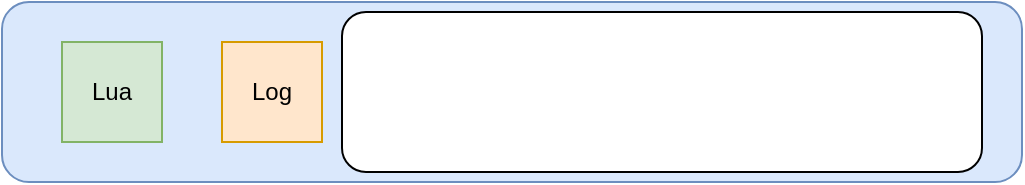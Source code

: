 <mxfile version="14.6.13" type="device"><diagram id="aGYU6lFYlJ56CLiCtA7v" name="第 1 页"><mxGraphModel dx="1026" dy="682" grid="1" gridSize="10" guides="1" tooltips="1" connect="1" arrows="1" fold="1" page="1" pageScale="1" pageWidth="827" pageHeight="1169" math="0" shadow="0"><root><mxCell id="0"/><mxCell id="1" parent="0"/><mxCell id="45HvnBrgoEVL6rG7dDd7-2" value="" style="rounded=1;whiteSpace=wrap;html=1;fillColor=#dae8fc;strokeColor=#6c8ebf;" vertex="1" parent="1"><mxGeometry x="180" y="320" width="510" height="90" as="geometry"/></mxCell><mxCell id="45HvnBrgoEVL6rG7dDd7-3" value="Lua" style="whiteSpace=wrap;html=1;aspect=fixed;fillColor=#d5e8d4;strokeColor=#82b366;" vertex="1" parent="1"><mxGeometry x="210" y="340" width="50" height="50" as="geometry"/></mxCell><mxCell id="45HvnBrgoEVL6rG7dDd7-4" value="Log" style="whiteSpace=wrap;html=1;aspect=fixed;fillColor=#ffe6cc;strokeColor=#d79b00;" vertex="1" parent="1"><mxGeometry x="290" y="340" width="50" height="50" as="geometry"/></mxCell><mxCell id="45HvnBrgoEVL6rG7dDd7-6" value="" style="rounded=1;whiteSpace=wrap;html=1;" vertex="1" parent="1"><mxGeometry x="350" y="325" width="320" height="80" as="geometry"/></mxCell></root></mxGraphModel></diagram></mxfile>